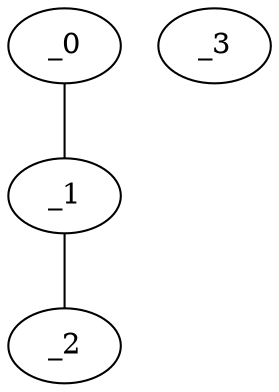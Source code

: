 graph AP1_0117 {
	_0	 [x="0.772132",
		y="0.826582"];
	_1	 [x="1.60263",
		y="2.5691"];
	_0 -- _1;
	_2	 [x="2.28453",
		y="0.640801"];
	_1 -- _2;
	_3	 [x="0.963785",
		y="1.45249"];
}
